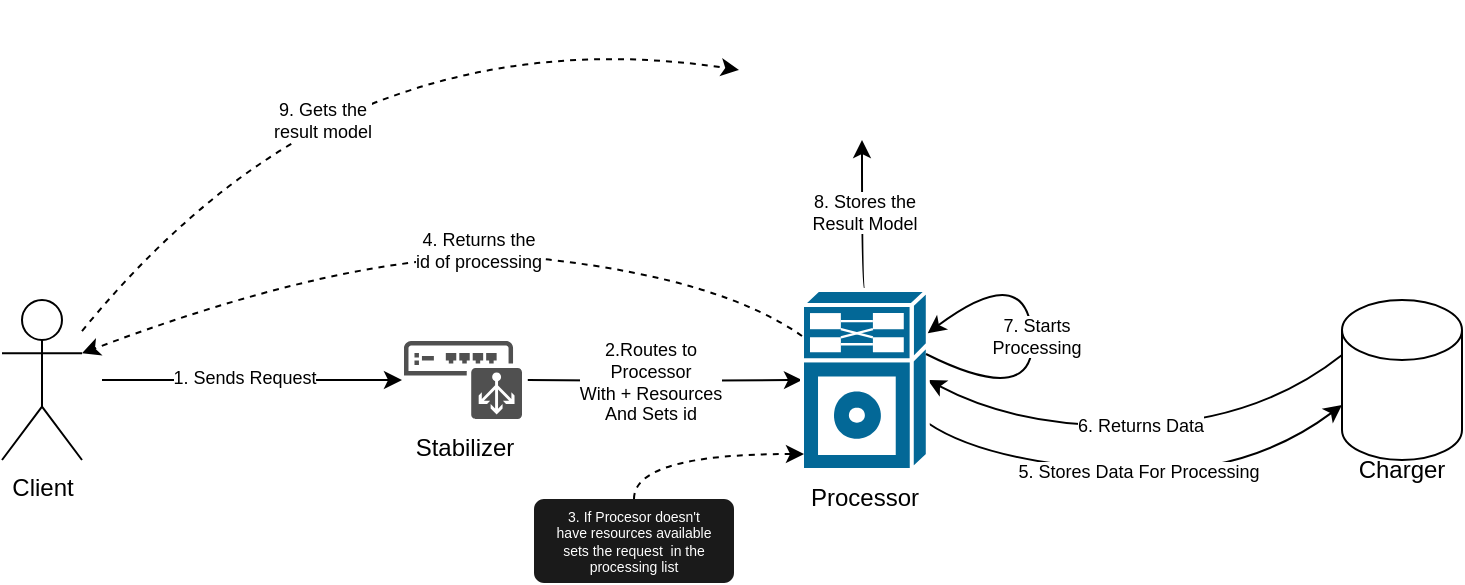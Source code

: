 <mxfile version="15.7.3" type="device"><diagram id="9_sHL_4fZm4dnQV9QjM-" name="Page-1"><mxGraphModel dx="985" dy="633" grid="0" gridSize="10" guides="1" tooltips="1" connect="1" arrows="1" fold="1" page="1" pageScale="1" pageWidth="827" pageHeight="1169" math="0" shadow="0"><root><mxCell id="0"/><mxCell id="1" parent="0"/><mxCell id="TT_UFTgt-6w4kMeVXw8e-6" style="edgeStyle=orthogonalEdgeStyle;rounded=0;orthogonalLoop=1;jettySize=auto;html=1;entryX=0;entryY=0.5;entryDx=0;entryDy=0;entryPerimeter=0;curved=1;" edge="1" parent="1"><mxGeometry relative="1" as="geometry"><mxPoint x="90" y="280" as="sourcePoint"/><mxPoint x="240" y="280" as="targetPoint"/></mxGeometry></mxCell><mxCell id="TT_UFTgt-6w4kMeVXw8e-7" value="1. Sends Request" style="edgeLabel;html=1;align=center;verticalAlign=middle;resizable=0;points=[];fontSize=9;" vertex="1" connectable="0" parent="TT_UFTgt-6w4kMeVXw8e-6"><mxGeometry x="-0.225" y="1" relative="1" as="geometry"><mxPoint x="13" as="offset"/></mxGeometry></mxCell><mxCell id="TT_UFTgt-6w4kMeVXw8e-1" value="Client" style="shape=umlActor;verticalLabelPosition=bottom;verticalAlign=top;html=1;outlineConnect=0;" vertex="1" parent="1"><mxGeometry x="40" y="240" width="40" height="80" as="geometry"/></mxCell><mxCell id="TT_UFTgt-6w4kMeVXw8e-14" value="" style="edgeStyle=orthogonalEdgeStyle;rounded=0;orthogonalLoop=1;jettySize=auto;html=1;entryX=0;entryY=0.5;entryDx=0;entryDy=0;entryPerimeter=0;curved=1;" edge="1" parent="1" target="TT_UFTgt-6w4kMeVXw8e-31"><mxGeometry relative="1" as="geometry"><mxPoint x="302.89" y="280" as="sourcePoint"/><mxPoint x="414" y="280" as="targetPoint"/><Array as="points"/></mxGeometry></mxCell><mxCell id="TT_UFTgt-6w4kMeVXw8e-15" value="2.Routes to &lt;br style=&quot;font-size: 9px&quot;&gt;Processor &lt;br style=&quot;font-size: 9px&quot;&gt;With + Resources&lt;br style=&quot;font-size: 9px&quot;&gt;And Sets id" style="edgeLabel;html=1;align=center;verticalAlign=middle;resizable=0;points=[];fontSize=9;" vertex="1" connectable="0" parent="TT_UFTgt-6w4kMeVXw8e-14"><mxGeometry x="-0.227" relative="1" as="geometry"><mxPoint x="8" as="offset"/></mxGeometry></mxCell><mxCell id="TT_UFTgt-6w4kMeVXw8e-25" value="" style="edgeStyle=orthogonalEdgeStyle;rounded=0;orthogonalLoop=1;jettySize=auto;html=1;exitX=0.5;exitY=0;exitDx=0;exitDy=0;exitPerimeter=0;curved=1;" edge="1" parent="1" source="TT_UFTgt-6w4kMeVXw8e-31" target="TT_UFTgt-6w4kMeVXw8e-24"><mxGeometry relative="1" as="geometry"><mxPoint x="444" y="230" as="sourcePoint"/><Array as="points"><mxPoint x="470" y="235"/></Array></mxGeometry></mxCell><mxCell id="TT_UFTgt-6w4kMeVXw8e-26" value="8. Stores the &lt;br style=&quot;font-size: 9px&quot;&gt;Result Model" style="edgeLabel;html=1;align=center;verticalAlign=middle;resizable=0;points=[];fontSize=9;" vertex="1" connectable="0" parent="TT_UFTgt-6w4kMeVXw8e-25"><mxGeometry x="-0.273" relative="1" as="geometry"><mxPoint x="1" y="-13" as="offset"/></mxGeometry></mxCell><mxCell id="TT_UFTgt-6w4kMeVXw8e-11" value="" style="shape=cylinder3;whiteSpace=wrap;html=1;boundedLbl=1;backgroundOutline=1;size=15;" vertex="1" parent="1"><mxGeometry x="710" y="240" width="60" height="80" as="geometry"/></mxCell><mxCell id="TT_UFTgt-6w4kMeVXw8e-18" value="Charger" style="text;html=1;strokeColor=none;fillColor=none;align=center;verticalAlign=middle;whiteSpace=wrap;rounded=0;" vertex="1" parent="1"><mxGeometry x="710" y="309.5" width="60" height="30" as="geometry"/></mxCell><mxCell id="TT_UFTgt-6w4kMeVXw8e-20" value="" style="endArrow=classic;html=1;rounded=0;entryX=0;entryY=0;entryDx=0;entryDy=52.5;entryPerimeter=0;curved=1;" edge="1" parent="1" source="TT_UFTgt-6w4kMeVXw8e-31" target="TT_UFTgt-6w4kMeVXw8e-11"><mxGeometry width="50" height="50" relative="1" as="geometry"><mxPoint x="508" y="311" as="sourcePoint"/><mxPoint x="705" y="298" as="targetPoint"/><Array as="points"><mxPoint x="530" y="320"/><mxPoint x="660" y="330"/></Array></mxGeometry></mxCell><mxCell id="TT_UFTgt-6w4kMeVXw8e-32" value="5. Stores Data For Processing" style="edgeLabel;html=1;align=center;verticalAlign=middle;resizable=0;points=[];fontSize=9;" vertex="1" connectable="0" parent="TT_UFTgt-6w4kMeVXw8e-20"><mxGeometry x="-0.075" y="-2" relative="1" as="geometry"><mxPoint x="6" y="-2" as="offset"/></mxGeometry></mxCell><mxCell id="TT_UFTgt-6w4kMeVXw8e-23" value="6. Returns Data" style="endArrow=classic;html=1;rounded=0;exitX=0;exitY=0;exitDx=0;exitDy=27.5;exitPerimeter=0;fontSize=9;entryX=1;entryY=0.5;entryDx=0;entryDy=0;entryPerimeter=0;curved=1;" edge="1" parent="1" source="TT_UFTgt-6w4kMeVXw8e-11" target="TT_UFTgt-6w4kMeVXw8e-31"><mxGeometry width="50" height="50" relative="1" as="geometry"><mxPoint x="704" y="260" as="sourcePoint"/><mxPoint x="508" y="260" as="targetPoint"/><Array as="points"><mxPoint x="669" y="300"/><mxPoint x="550" y="305"/></Array></mxGeometry></mxCell><mxCell id="TT_UFTgt-6w4kMeVXw8e-24" value="" style="shape=image;html=1;verticalAlign=top;verticalLabelPosition=bottom;labelBackgroundColor=#ffffff;imageAspect=0;aspect=fixed;image=https://cdn2.iconfinder.com/data/icons/artificial-intelligence-6/64/ArtificialIntelligence16-128.png;" vertex="1" parent="1"><mxGeometry x="408.5" y="90" width="70" height="70" as="geometry"/></mxCell><mxCell id="TT_UFTgt-6w4kMeVXw8e-27" value="" style="endArrow=classic;html=1;rounded=0;dashed=1;entryX=0;entryY=0.5;entryDx=0;entryDy=0;curved=1;" edge="1" parent="1" source="TT_UFTgt-6w4kMeVXw8e-1" target="TT_UFTgt-6w4kMeVXw8e-24"><mxGeometry width="50" height="50" relative="1" as="geometry"><mxPoint x="90" y="250" as="sourcePoint"/><mxPoint x="400" y="125" as="targetPoint"/><Array as="points"><mxPoint x="150" y="170"/><mxPoint x="310" y="110"/></Array></mxGeometry></mxCell><mxCell id="TT_UFTgt-6w4kMeVXw8e-28" value="9. Gets the &lt;br&gt;result model" style="edgeLabel;html=1;align=center;verticalAlign=middle;resizable=0;points=[];fontSize=9;" vertex="1" connectable="0" parent="TT_UFTgt-6w4kMeVXw8e-27"><mxGeometry x="0.14" y="2" relative="1" as="geometry"><mxPoint x="-49" y="19" as="offset"/></mxGeometry></mxCell><mxCell id="TT_UFTgt-6w4kMeVXw8e-30" value="Stabilizer" style="pointerEvents=1;shadow=0;dashed=0;html=1;strokeColor=none;fillColor=#505050;labelPosition=center;verticalLabelPosition=bottom;verticalAlign=top;outlineConnect=0;align=center;shape=mxgraph.office.devices.load_balancer;" vertex="1" parent="1"><mxGeometry x="241" y="260.5" width="59" height="39" as="geometry"/></mxCell><mxCell id="TT_UFTgt-6w4kMeVXw8e-31" value="Processor" style="shape=mxgraph.cisco.misc.generic_processor;html=1;pointerEvents=1;dashed=0;fillColor=#036897;strokeColor=#ffffff;strokeWidth=2;verticalLabelPosition=bottom;verticalAlign=top;align=center;outlineConnect=0;" vertex="1" parent="1"><mxGeometry x="440" y="235" width="62.89" height="90" as="geometry"/></mxCell><mxCell id="TT_UFTgt-6w4kMeVXw8e-44" style="edgeStyle=orthogonalEdgeStyle;rounded=0;orthogonalLoop=1;jettySize=auto;html=1;exitX=0.5;exitY=0;exitDx=0;exitDy=0;exitPerimeter=0;dashed=1;fontSize=7;curved=1;" edge="1" parent="1" source="TT_UFTgt-6w4kMeVXw8e-40"><mxGeometry relative="1" as="geometry"><mxPoint x="441" y="317" as="targetPoint"/><Array as="points"><mxPoint x="356" y="317"/><mxPoint x="441" y="317"/></Array></mxGeometry></mxCell><mxCell id="TT_UFTgt-6w4kMeVXw8e-40" value="3. If Procesor doesn't have resources available sets the request&amp;nbsp; in the processing list" style="html=1;shadow=0;dashed=0;shape=mxgraph.bootstrap.popover;fillColor=#1A1A1A;strokeColor=none;dx=62.49;dy=0;rSize=5;whiteSpace=wrap;verticalAlign=top;spacing=10;fontSize=7;spacingLeft=0;align=center;spacingTop=-10;fontColor=#FFFFFF;rotation=0;" vertex="1" parent="1"><mxGeometry x="306" y="339.5" width="100" height="42" as="geometry"/></mxCell><mxCell id="TT_UFTgt-6w4kMeVXw8e-45" value="" style="endArrow=classic;html=1;rounded=0;dashed=1;fontSize=7;entryX=1;entryY=0.333;entryDx=0;entryDy=0;entryPerimeter=0;curved=1;" edge="1" parent="1" source="TT_UFTgt-6w4kMeVXw8e-31" target="TT_UFTgt-6w4kMeVXw8e-1"><mxGeometry width="50" height="50" relative="1" as="geometry"><mxPoint x="390" y="310" as="sourcePoint"/><mxPoint x="440" y="260" as="targetPoint"/><Array as="points"><mxPoint x="400" y="230"/><mxPoint x="230" y="210"/></Array></mxGeometry></mxCell><mxCell id="TT_UFTgt-6w4kMeVXw8e-47" value="4. Returns the &lt;br&gt;id of processing" style="edgeLabel;html=1;align=center;verticalAlign=middle;resizable=0;points=[];fontSize=9;" vertex="1" connectable="0" parent="TT_UFTgt-6w4kMeVXw8e-45"><mxGeometry x="-0.092" y="-1" relative="1" as="geometry"><mxPoint as="offset"/></mxGeometry></mxCell><mxCell id="TT_UFTgt-6w4kMeVXw8e-51" value="" style="endArrow=classic;html=1;rounded=1;curved=1;" edge="1" parent="1" target="TT_UFTgt-6w4kMeVXw8e-31"><mxGeometry width="50" height="50" relative="1" as="geometry"><mxPoint x="502" y="267" as="sourcePoint"/><mxPoint x="569" y="226" as="targetPoint"/><Array as="points"><mxPoint x="558" y="295"/><mxPoint x="552" y="220"/></Array></mxGeometry></mxCell><mxCell id="TT_UFTgt-6w4kMeVXw8e-52" value="7. Starts &lt;br style=&quot;font-size: 9px&quot;&gt;Processing" style="edgeLabel;html=1;align=center;verticalAlign=middle;resizable=0;points=[];fontSize=9;" vertex="1" connectable="0" parent="TT_UFTgt-6w4kMeVXw8e-51"><mxGeometry x="0.096" y="1" relative="1" as="geometry"><mxPoint x="3" y="9" as="offset"/></mxGeometry></mxCell></root></mxGraphModel></diagram></mxfile>